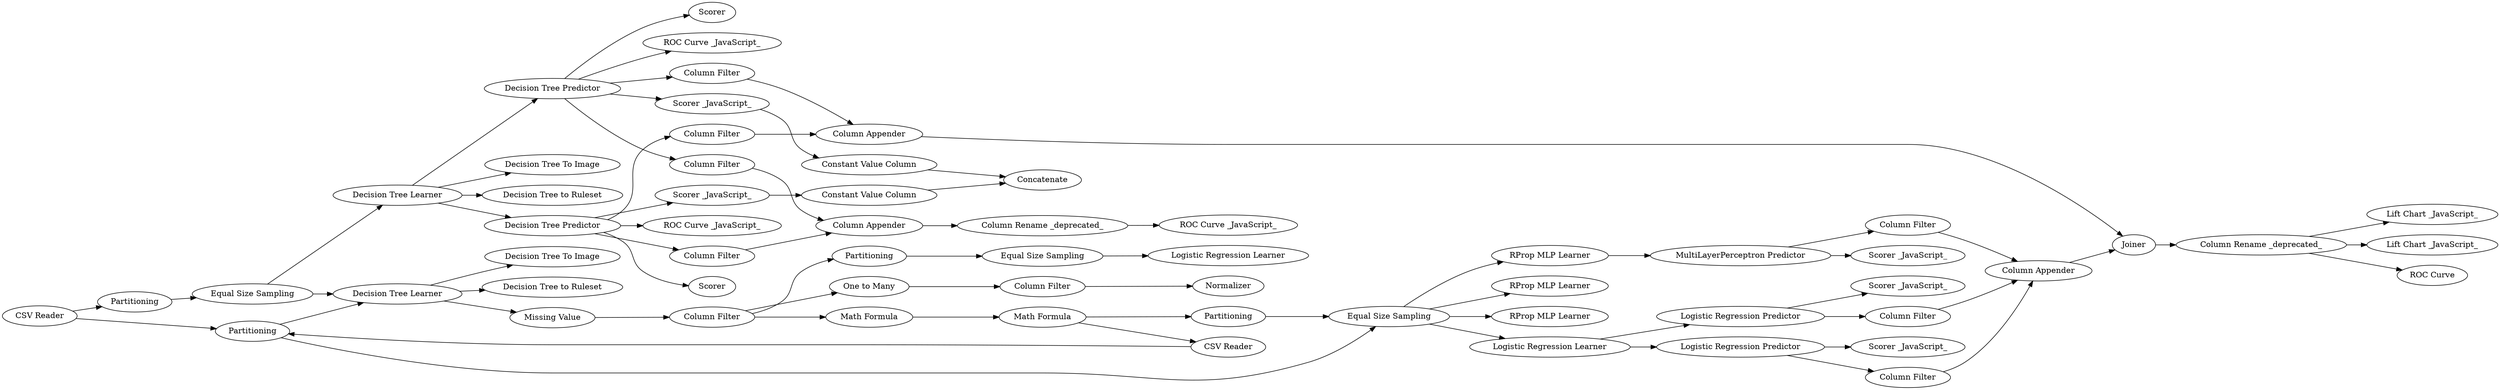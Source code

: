 digraph {
	113 -> 118
	7 -> 8
	4 -> 3
	4 -> 5
	76 -> 113
	119 -> 120
	96 -> 95
	73 -> 99
	101 -> 105
	103 -> 101
	80 -> 76
	117 -> 119
	53 -> 36
	105 -> 110
	7 -> 94
	120 -> 138
	4 -> 6
	103 -> 24
	92 -> 98
	84 -> 80
	1 -> 87
	56 -> 48
	118 -> 120
	31 -> 32
	55 -> 56
	104 -> 44
	116 -> 119
	86 -> 87
	1 -> 2
	85 -> 88
	93 -> 92
	48 -> 103
	31 -> 55
	98 -> 100
	138 -> 58
	80 -> 7
	76 -> 77
	32 -> 104
	2 -> 84
	103 -> 14
	115 -> 119
	56 -> 86
	84 -> 4
	103 -> 53
	138 -> 139
	3 -> 31
	76 -> 78
	105 -> 117
	36 -> 115
	46 -> 116
	53 -> 46
	76 -> 79
	36 -> 112
	99 -> 95
	31 -> 85
	7 -> 114
	88 -> 11
	7 -> 73
	94 -> 92
	7 -> 74
	80 -> 81
	114 -> 118
	46 -> 111
	138 -> 57
	76 -> 93
	80 -> 75
	87 -> 103
	87 -> 4
	78 -> 96
	57 [label="ROC Curve"]
	55 [label="Math Formula"]
	103 [label="Equal Size Sampling"]
	7 [label="Decision Tree Predictor"]
	79 [label="ROC Curve _JavaScript_"]
	58 [label="Lift Chart _JavaScript_"]
	138 [label="Column Rename _deprecated_"]
	74 [label="ROC Curve _JavaScript_"]
	8 [label=Scorer]
	105 [label="MultiLayerPerceptron Predictor"]
	3 [label="Missing Value"]
	78 [label="Scorer _JavaScript_"]
	24 [label="RProp MLP Learner"]
	92 [label="Column Appender"]
	84 [label="Equal Size Sampling"]
	119 [label="Column Appender"]
	98 [label="Column Rename _deprecated_"]
	31 [label="Column Filter"]
	56 [label="Math Formula"]
	6 [label="Decision Tree to Ruleset"]
	114 [label="Column Filter"]
	110 [label="Scorer _JavaScript_"]
	85 [label="One to Many"]
	75 [label="Decision Tree to Ruleset"]
	86 [label="CSV Reader"]
	48 [label=Partitioning]
	1 [label="CSV Reader"]
	112 [label="Scorer _JavaScript_"]
	115 [label="Column Filter"]
	53 [label="Logistic Regression Learner"]
	87 [label=Partitioning]
	11 [label=Normalizer]
	4 [label="Decision Tree Learner"]
	101 [label="RProp MLP Learner"]
	76 [label="Decision Tree Predictor"]
	77 [label=Scorer]
	93 [label="Column Filter"]
	14 [label="RProp MLP Learner"]
	100 [label="ROC Curve _JavaScript_"]
	117 [label="Column Filter"]
	81 [label="Decision Tree To Image"]
	5 [label="Decision Tree To Image"]
	94 [label="Column Filter"]
	99 [label="Constant Value Column"]
	113 [label="Column Filter"]
	96 [label="Constant Value Column"]
	120 [label=Joiner]
	104 [label="Equal Size Sampling"]
	44 [label="Logistic Regression Learner"]
	139 [label="Lift Chart _JavaScript_"]
	118 [label="Column Appender"]
	36 [label="Logistic Regression Predictor"]
	46 [label="Logistic Regression Predictor"]
	116 [label="Column Filter"]
	88 [label="Column Filter"]
	95 [label=Concatenate]
	111 [label="Scorer _JavaScript_"]
	80 [label="Decision Tree Learner"]
	73 [label="Scorer _JavaScript_"]
	32 [label=Partitioning]
	2 [label=Partitioning]
	rankdir=LR
}
